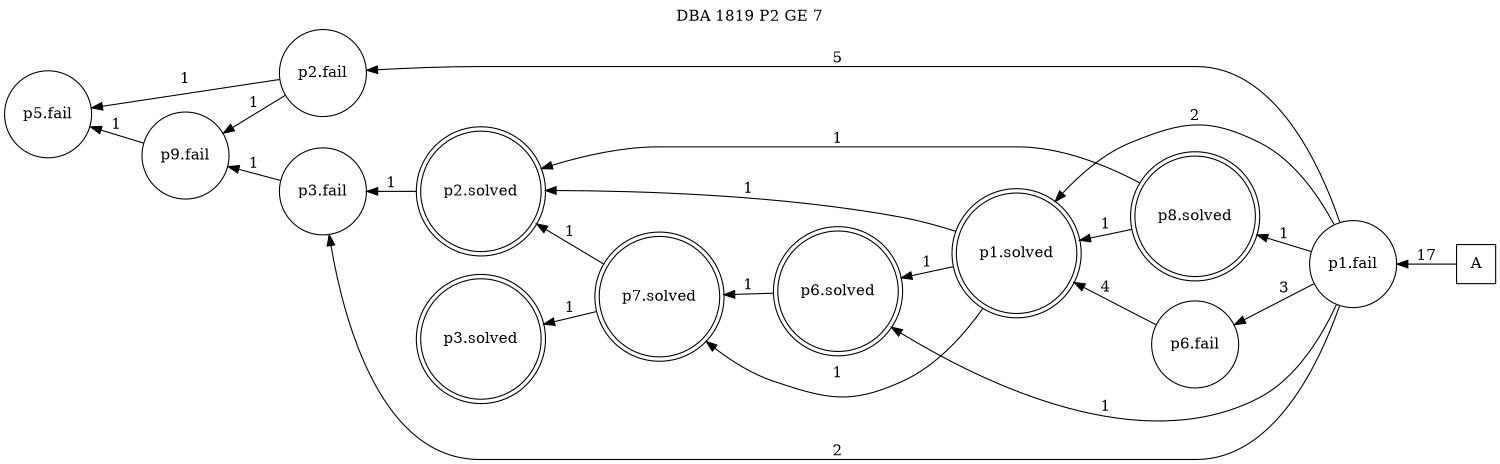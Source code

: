 digraph DBA_1819_P2_GE_7 {
labelloc="tl"
label= " DBA 1819 P2 GE 7 "
rankdir="RL";
graph [ size=" 10 , 10 !"]

"A" [shape="square" label="A"]
"p1.fail" [shape="circle" label="p1.fail"]
"p6.fail" [shape="circle" label="p6.fail"]
"p1.solved" [shape="doublecircle" label="p1.solved"]
"p6.solved" [shape="doublecircle" label="p6.solved"]
"p7.solved" [shape="doublecircle" label="p7.solved"]
"p3.solved" [shape="doublecircle" label="p3.solved"]
"p2.solved" [shape="doublecircle" label="p2.solved"]
"p3.fail" [shape="circle" label="p3.fail"]
"p2.fail" [shape="circle" label="p2.fail"]
"p5.fail" [shape="circle" label="p5.fail"]
"p8.solved" [shape="doublecircle" label="p8.solved"]
"p9.fail" [shape="circle" label="p9.fail"]
"A" -> "p1.fail" [ label=17]
"p1.fail" -> "p6.fail" [ label=3]
"p1.fail" -> "p1.solved" [ label=2]
"p1.fail" -> "p6.solved" [ label=1]
"p1.fail" -> "p3.fail" [ label=2]
"p1.fail" -> "p2.fail" [ label=5]
"p1.fail" -> "p8.solved" [ label=1]
"p6.fail" -> "p1.solved" [ label=4]
"p1.solved" -> "p6.solved" [ label=1]
"p1.solved" -> "p7.solved" [ label=1]
"p1.solved" -> "p2.solved" [ label=1]
"p6.solved" -> "p7.solved" [ label=1]
"p7.solved" -> "p3.solved" [ label=1]
"p7.solved" -> "p2.solved" [ label=1]
"p2.solved" -> "p3.fail" [ label=1]
"p3.fail" -> "p9.fail" [ label=1]
"p2.fail" -> "p5.fail" [ label=1]
"p2.fail" -> "p9.fail" [ label=1]
"p8.solved" -> "p1.solved" [ label=1]
"p8.solved" -> "p2.solved" [ label=1]
"p9.fail" -> "p5.fail" [ label=1]
}
